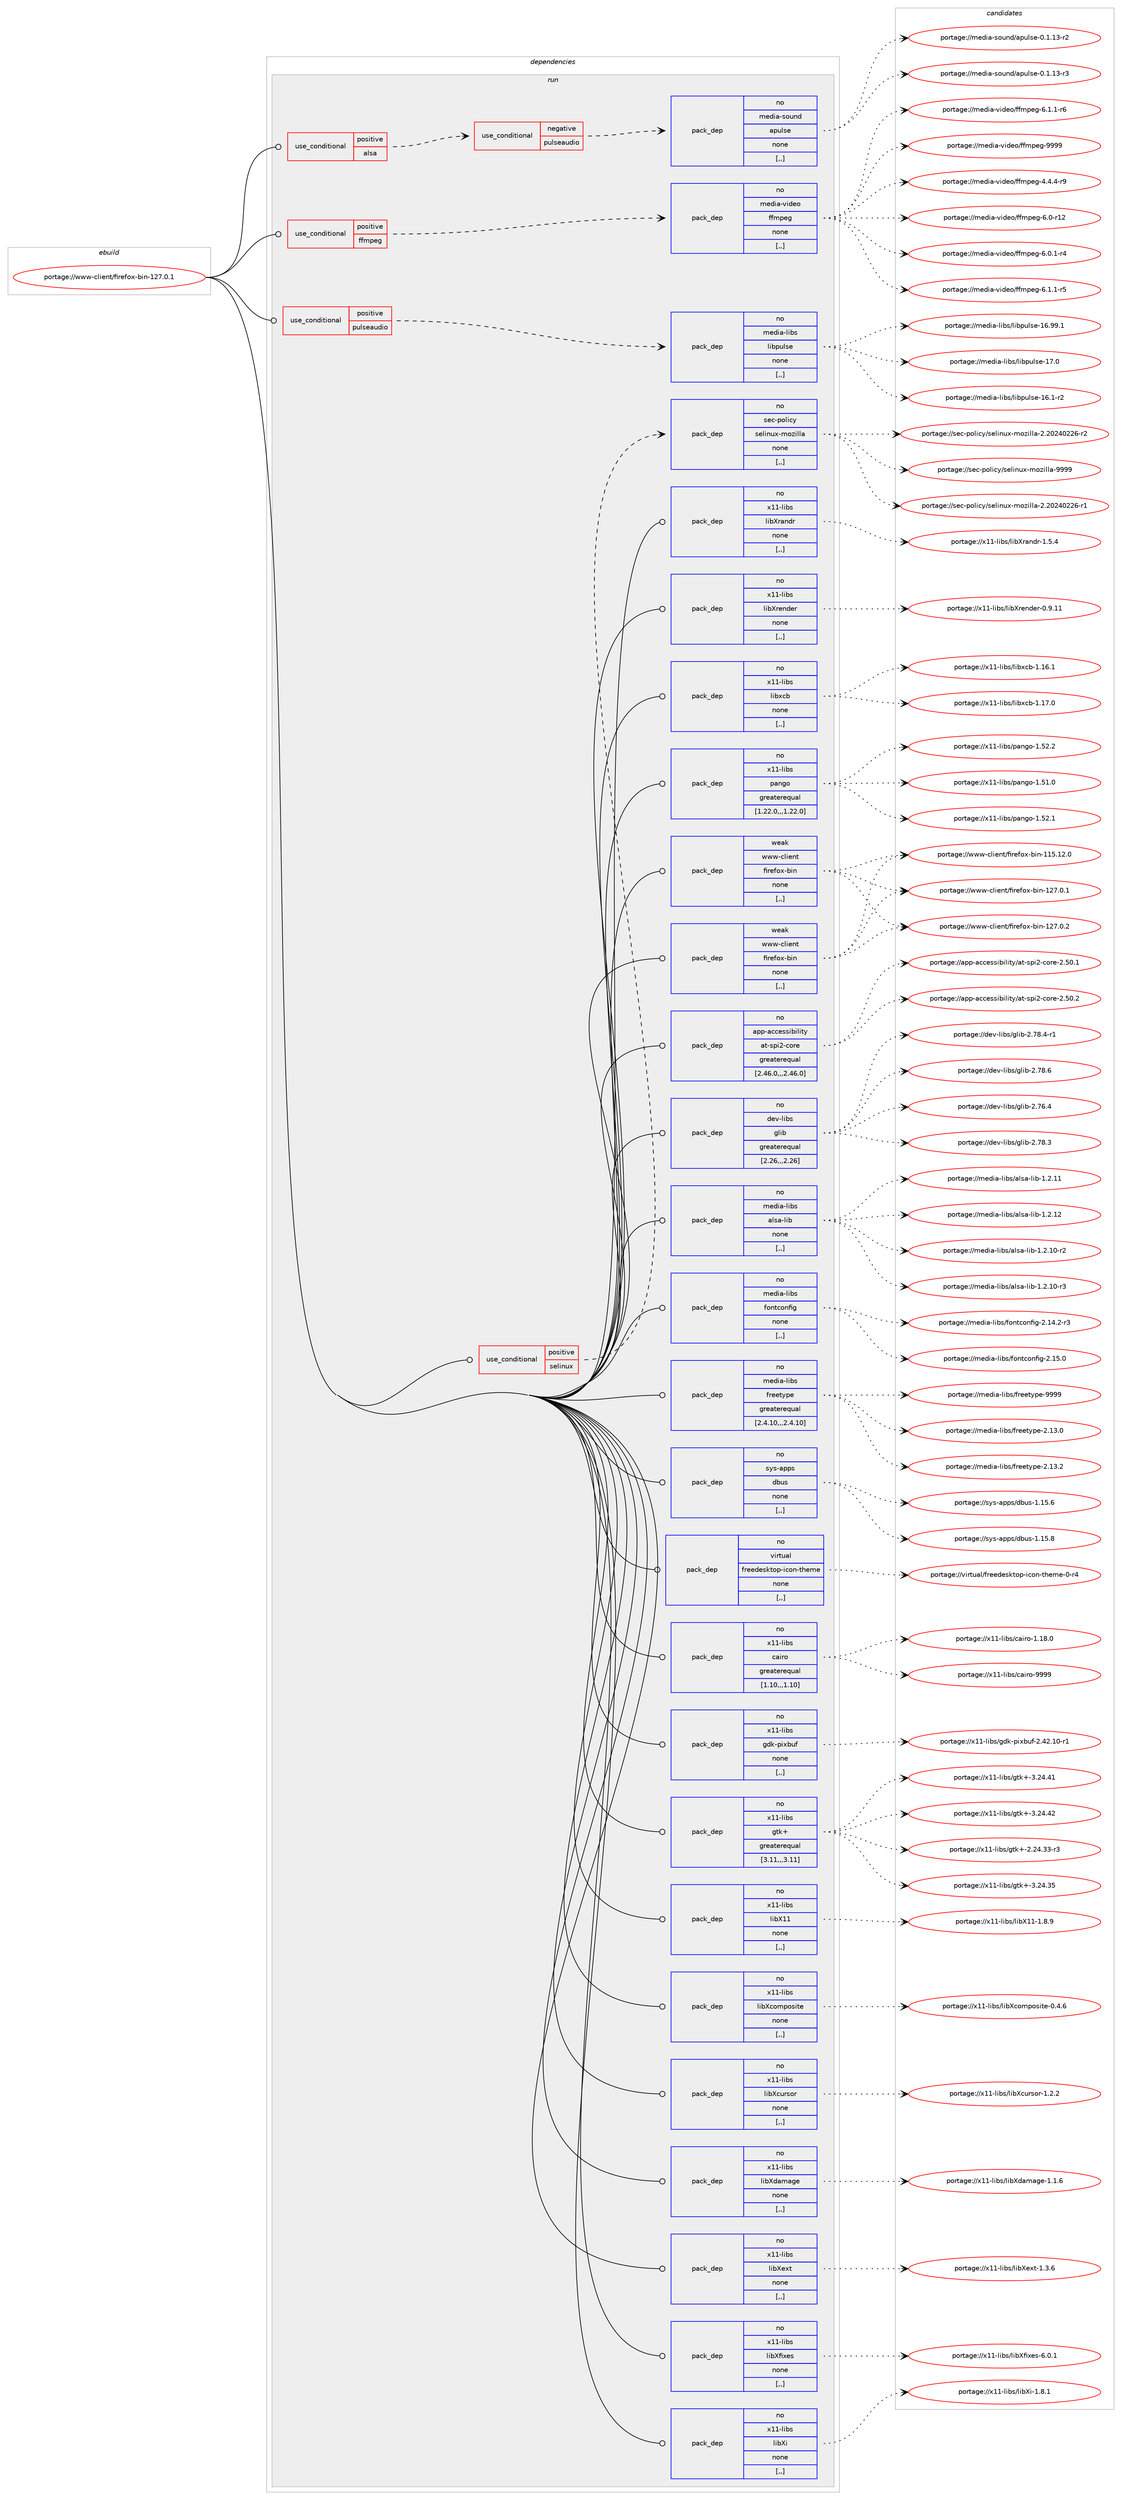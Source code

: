 digraph prolog {

# *************
# Graph options
# *************

newrank=true;
concentrate=true;
compound=true;
graph [rankdir=LR,fontname=Helvetica,fontsize=10,ranksep=1.5];#, ranksep=2.5, nodesep=0.2];
edge  [arrowhead=vee];
node  [fontname=Helvetica,fontsize=10];

# **********
# The ebuild
# **********

subgraph cluster_leftcol {
color=gray;
rank=same;
label=<<i>ebuild</i>>;
id [label="portage://www-client/firefox-bin-127.0.1", color=red, width=4, href="../www-client/firefox-bin-127.0.1.svg"];
}

# ****************
# The dependencies
# ****************

subgraph cluster_midcol {
color=gray;
label=<<i>dependencies</i>>;
subgraph cluster_compile {
fillcolor="#eeeeee";
style=filled;
label=<<i>compile</i>>;
}
subgraph cluster_compileandrun {
fillcolor="#eeeeee";
style=filled;
label=<<i>compile and run</i>>;
}
subgraph cluster_run {
fillcolor="#eeeeee";
style=filled;
label=<<i>run</i>>;
subgraph cond117131 {
dependency440439 [label=<<TABLE BORDER="0" CELLBORDER="1" CELLSPACING="0" CELLPADDING="4"><TR><TD ROWSPAN="3" CELLPADDING="10">use_conditional</TD></TR><TR><TD>positive</TD></TR><TR><TD>alsa</TD></TR></TABLE>>, shape=none, color=red];
subgraph cond117132 {
dependency440440 [label=<<TABLE BORDER="0" CELLBORDER="1" CELLSPACING="0" CELLPADDING="4"><TR><TD ROWSPAN="3" CELLPADDING="10">use_conditional</TD></TR><TR><TD>negative</TD></TR><TR><TD>pulseaudio</TD></TR></TABLE>>, shape=none, color=red];
subgraph pack320032 {
dependency440441 [label=<<TABLE BORDER="0" CELLBORDER="1" CELLSPACING="0" CELLPADDING="4" WIDTH="220"><TR><TD ROWSPAN="6" CELLPADDING="30">pack_dep</TD></TR><TR><TD WIDTH="110">no</TD></TR><TR><TD>media-sound</TD></TR><TR><TD>apulse</TD></TR><TR><TD>none</TD></TR><TR><TD>[,,]</TD></TR></TABLE>>, shape=none, color=blue];
}
dependency440440:e -> dependency440441:w [weight=20,style="dashed",arrowhead="vee"];
}
dependency440439:e -> dependency440440:w [weight=20,style="dashed",arrowhead="vee"];
}
id:e -> dependency440439:w [weight=20,style="solid",arrowhead="odot"];
subgraph cond117133 {
dependency440442 [label=<<TABLE BORDER="0" CELLBORDER="1" CELLSPACING="0" CELLPADDING="4"><TR><TD ROWSPAN="3" CELLPADDING="10">use_conditional</TD></TR><TR><TD>positive</TD></TR><TR><TD>ffmpeg</TD></TR></TABLE>>, shape=none, color=red];
subgraph pack320033 {
dependency440443 [label=<<TABLE BORDER="0" CELLBORDER="1" CELLSPACING="0" CELLPADDING="4" WIDTH="220"><TR><TD ROWSPAN="6" CELLPADDING="30">pack_dep</TD></TR><TR><TD WIDTH="110">no</TD></TR><TR><TD>media-video</TD></TR><TR><TD>ffmpeg</TD></TR><TR><TD>none</TD></TR><TR><TD>[,,]</TD></TR></TABLE>>, shape=none, color=blue];
}
dependency440442:e -> dependency440443:w [weight=20,style="dashed",arrowhead="vee"];
}
id:e -> dependency440442:w [weight=20,style="solid",arrowhead="odot"];
subgraph cond117134 {
dependency440444 [label=<<TABLE BORDER="0" CELLBORDER="1" CELLSPACING="0" CELLPADDING="4"><TR><TD ROWSPAN="3" CELLPADDING="10">use_conditional</TD></TR><TR><TD>positive</TD></TR><TR><TD>pulseaudio</TD></TR></TABLE>>, shape=none, color=red];
subgraph pack320034 {
dependency440445 [label=<<TABLE BORDER="0" CELLBORDER="1" CELLSPACING="0" CELLPADDING="4" WIDTH="220"><TR><TD ROWSPAN="6" CELLPADDING="30">pack_dep</TD></TR><TR><TD WIDTH="110">no</TD></TR><TR><TD>media-libs</TD></TR><TR><TD>libpulse</TD></TR><TR><TD>none</TD></TR><TR><TD>[,,]</TD></TR></TABLE>>, shape=none, color=blue];
}
dependency440444:e -> dependency440445:w [weight=20,style="dashed",arrowhead="vee"];
}
id:e -> dependency440444:w [weight=20,style="solid",arrowhead="odot"];
subgraph cond117135 {
dependency440446 [label=<<TABLE BORDER="0" CELLBORDER="1" CELLSPACING="0" CELLPADDING="4"><TR><TD ROWSPAN="3" CELLPADDING="10">use_conditional</TD></TR><TR><TD>positive</TD></TR><TR><TD>selinux</TD></TR></TABLE>>, shape=none, color=red];
subgraph pack320035 {
dependency440447 [label=<<TABLE BORDER="0" CELLBORDER="1" CELLSPACING="0" CELLPADDING="4" WIDTH="220"><TR><TD ROWSPAN="6" CELLPADDING="30">pack_dep</TD></TR><TR><TD WIDTH="110">no</TD></TR><TR><TD>sec-policy</TD></TR><TR><TD>selinux-mozilla</TD></TR><TR><TD>none</TD></TR><TR><TD>[,,]</TD></TR></TABLE>>, shape=none, color=blue];
}
dependency440446:e -> dependency440447:w [weight=20,style="dashed",arrowhead="vee"];
}
id:e -> dependency440446:w [weight=20,style="solid",arrowhead="odot"];
subgraph pack320036 {
dependency440448 [label=<<TABLE BORDER="0" CELLBORDER="1" CELLSPACING="0" CELLPADDING="4" WIDTH="220"><TR><TD ROWSPAN="6" CELLPADDING="30">pack_dep</TD></TR><TR><TD WIDTH="110">no</TD></TR><TR><TD>app-accessibility</TD></TR><TR><TD>at-spi2-core</TD></TR><TR><TD>greaterequal</TD></TR><TR><TD>[2.46.0,,,2.46.0]</TD></TR></TABLE>>, shape=none, color=blue];
}
id:e -> dependency440448:w [weight=20,style="solid",arrowhead="odot"];
subgraph pack320037 {
dependency440449 [label=<<TABLE BORDER="0" CELLBORDER="1" CELLSPACING="0" CELLPADDING="4" WIDTH="220"><TR><TD ROWSPAN="6" CELLPADDING="30">pack_dep</TD></TR><TR><TD WIDTH="110">no</TD></TR><TR><TD>dev-libs</TD></TR><TR><TD>glib</TD></TR><TR><TD>greaterequal</TD></TR><TR><TD>[2.26,,,2.26]</TD></TR></TABLE>>, shape=none, color=blue];
}
id:e -> dependency440449:w [weight=20,style="solid",arrowhead="odot"];
subgraph pack320038 {
dependency440450 [label=<<TABLE BORDER="0" CELLBORDER="1" CELLSPACING="0" CELLPADDING="4" WIDTH="220"><TR><TD ROWSPAN="6" CELLPADDING="30">pack_dep</TD></TR><TR><TD WIDTH="110">no</TD></TR><TR><TD>media-libs</TD></TR><TR><TD>alsa-lib</TD></TR><TR><TD>none</TD></TR><TR><TD>[,,]</TD></TR></TABLE>>, shape=none, color=blue];
}
id:e -> dependency440450:w [weight=20,style="solid",arrowhead="odot"];
subgraph pack320039 {
dependency440451 [label=<<TABLE BORDER="0" CELLBORDER="1" CELLSPACING="0" CELLPADDING="4" WIDTH="220"><TR><TD ROWSPAN="6" CELLPADDING="30">pack_dep</TD></TR><TR><TD WIDTH="110">no</TD></TR><TR><TD>media-libs</TD></TR><TR><TD>fontconfig</TD></TR><TR><TD>none</TD></TR><TR><TD>[,,]</TD></TR></TABLE>>, shape=none, color=blue];
}
id:e -> dependency440451:w [weight=20,style="solid",arrowhead="odot"];
subgraph pack320040 {
dependency440452 [label=<<TABLE BORDER="0" CELLBORDER="1" CELLSPACING="0" CELLPADDING="4" WIDTH="220"><TR><TD ROWSPAN="6" CELLPADDING="30">pack_dep</TD></TR><TR><TD WIDTH="110">no</TD></TR><TR><TD>media-libs</TD></TR><TR><TD>freetype</TD></TR><TR><TD>greaterequal</TD></TR><TR><TD>[2.4.10,,,2.4.10]</TD></TR></TABLE>>, shape=none, color=blue];
}
id:e -> dependency440452:w [weight=20,style="solid",arrowhead="odot"];
subgraph pack320041 {
dependency440453 [label=<<TABLE BORDER="0" CELLBORDER="1" CELLSPACING="0" CELLPADDING="4" WIDTH="220"><TR><TD ROWSPAN="6" CELLPADDING="30">pack_dep</TD></TR><TR><TD WIDTH="110">no</TD></TR><TR><TD>sys-apps</TD></TR><TR><TD>dbus</TD></TR><TR><TD>none</TD></TR><TR><TD>[,,]</TD></TR></TABLE>>, shape=none, color=blue];
}
id:e -> dependency440453:w [weight=20,style="solid",arrowhead="odot"];
subgraph pack320042 {
dependency440454 [label=<<TABLE BORDER="0" CELLBORDER="1" CELLSPACING="0" CELLPADDING="4" WIDTH="220"><TR><TD ROWSPAN="6" CELLPADDING="30">pack_dep</TD></TR><TR><TD WIDTH="110">no</TD></TR><TR><TD>virtual</TD></TR><TR><TD>freedesktop-icon-theme</TD></TR><TR><TD>none</TD></TR><TR><TD>[,,]</TD></TR></TABLE>>, shape=none, color=blue];
}
id:e -> dependency440454:w [weight=20,style="solid",arrowhead="odot"];
subgraph pack320043 {
dependency440455 [label=<<TABLE BORDER="0" CELLBORDER="1" CELLSPACING="0" CELLPADDING="4" WIDTH="220"><TR><TD ROWSPAN="6" CELLPADDING="30">pack_dep</TD></TR><TR><TD WIDTH="110">no</TD></TR><TR><TD>x11-libs</TD></TR><TR><TD>cairo</TD></TR><TR><TD>greaterequal</TD></TR><TR><TD>[1.10,,,1.10]</TD></TR></TABLE>>, shape=none, color=blue];
}
id:e -> dependency440455:w [weight=20,style="solid",arrowhead="odot"];
subgraph pack320044 {
dependency440456 [label=<<TABLE BORDER="0" CELLBORDER="1" CELLSPACING="0" CELLPADDING="4" WIDTH="220"><TR><TD ROWSPAN="6" CELLPADDING="30">pack_dep</TD></TR><TR><TD WIDTH="110">no</TD></TR><TR><TD>x11-libs</TD></TR><TR><TD>gdk-pixbuf</TD></TR><TR><TD>none</TD></TR><TR><TD>[,,]</TD></TR></TABLE>>, shape=none, color=blue];
}
id:e -> dependency440456:w [weight=20,style="solid",arrowhead="odot"];
subgraph pack320045 {
dependency440457 [label=<<TABLE BORDER="0" CELLBORDER="1" CELLSPACING="0" CELLPADDING="4" WIDTH="220"><TR><TD ROWSPAN="6" CELLPADDING="30">pack_dep</TD></TR><TR><TD WIDTH="110">no</TD></TR><TR><TD>x11-libs</TD></TR><TR><TD>gtk+</TD></TR><TR><TD>greaterequal</TD></TR><TR><TD>[3.11,,,3.11]</TD></TR></TABLE>>, shape=none, color=blue];
}
id:e -> dependency440457:w [weight=20,style="solid",arrowhead="odot"];
subgraph pack320046 {
dependency440458 [label=<<TABLE BORDER="0" CELLBORDER="1" CELLSPACING="0" CELLPADDING="4" WIDTH="220"><TR><TD ROWSPAN="6" CELLPADDING="30">pack_dep</TD></TR><TR><TD WIDTH="110">no</TD></TR><TR><TD>x11-libs</TD></TR><TR><TD>libX11</TD></TR><TR><TD>none</TD></TR><TR><TD>[,,]</TD></TR></TABLE>>, shape=none, color=blue];
}
id:e -> dependency440458:w [weight=20,style="solid",arrowhead="odot"];
subgraph pack320047 {
dependency440459 [label=<<TABLE BORDER="0" CELLBORDER="1" CELLSPACING="0" CELLPADDING="4" WIDTH="220"><TR><TD ROWSPAN="6" CELLPADDING="30">pack_dep</TD></TR><TR><TD WIDTH="110">no</TD></TR><TR><TD>x11-libs</TD></TR><TR><TD>libXcomposite</TD></TR><TR><TD>none</TD></TR><TR><TD>[,,]</TD></TR></TABLE>>, shape=none, color=blue];
}
id:e -> dependency440459:w [weight=20,style="solid",arrowhead="odot"];
subgraph pack320048 {
dependency440460 [label=<<TABLE BORDER="0" CELLBORDER="1" CELLSPACING="0" CELLPADDING="4" WIDTH="220"><TR><TD ROWSPAN="6" CELLPADDING="30">pack_dep</TD></TR><TR><TD WIDTH="110">no</TD></TR><TR><TD>x11-libs</TD></TR><TR><TD>libXcursor</TD></TR><TR><TD>none</TD></TR><TR><TD>[,,]</TD></TR></TABLE>>, shape=none, color=blue];
}
id:e -> dependency440460:w [weight=20,style="solid",arrowhead="odot"];
subgraph pack320049 {
dependency440461 [label=<<TABLE BORDER="0" CELLBORDER="1" CELLSPACING="0" CELLPADDING="4" WIDTH="220"><TR><TD ROWSPAN="6" CELLPADDING="30">pack_dep</TD></TR><TR><TD WIDTH="110">no</TD></TR><TR><TD>x11-libs</TD></TR><TR><TD>libXdamage</TD></TR><TR><TD>none</TD></TR><TR><TD>[,,]</TD></TR></TABLE>>, shape=none, color=blue];
}
id:e -> dependency440461:w [weight=20,style="solid",arrowhead="odot"];
subgraph pack320050 {
dependency440462 [label=<<TABLE BORDER="0" CELLBORDER="1" CELLSPACING="0" CELLPADDING="4" WIDTH="220"><TR><TD ROWSPAN="6" CELLPADDING="30">pack_dep</TD></TR><TR><TD WIDTH="110">no</TD></TR><TR><TD>x11-libs</TD></TR><TR><TD>libXext</TD></TR><TR><TD>none</TD></TR><TR><TD>[,,]</TD></TR></TABLE>>, shape=none, color=blue];
}
id:e -> dependency440462:w [weight=20,style="solid",arrowhead="odot"];
subgraph pack320051 {
dependency440463 [label=<<TABLE BORDER="0" CELLBORDER="1" CELLSPACING="0" CELLPADDING="4" WIDTH="220"><TR><TD ROWSPAN="6" CELLPADDING="30">pack_dep</TD></TR><TR><TD WIDTH="110">no</TD></TR><TR><TD>x11-libs</TD></TR><TR><TD>libXfixes</TD></TR><TR><TD>none</TD></TR><TR><TD>[,,]</TD></TR></TABLE>>, shape=none, color=blue];
}
id:e -> dependency440463:w [weight=20,style="solid",arrowhead="odot"];
subgraph pack320052 {
dependency440464 [label=<<TABLE BORDER="0" CELLBORDER="1" CELLSPACING="0" CELLPADDING="4" WIDTH="220"><TR><TD ROWSPAN="6" CELLPADDING="30">pack_dep</TD></TR><TR><TD WIDTH="110">no</TD></TR><TR><TD>x11-libs</TD></TR><TR><TD>libXi</TD></TR><TR><TD>none</TD></TR><TR><TD>[,,]</TD></TR></TABLE>>, shape=none, color=blue];
}
id:e -> dependency440464:w [weight=20,style="solid",arrowhead="odot"];
subgraph pack320053 {
dependency440465 [label=<<TABLE BORDER="0" CELLBORDER="1" CELLSPACING="0" CELLPADDING="4" WIDTH="220"><TR><TD ROWSPAN="6" CELLPADDING="30">pack_dep</TD></TR><TR><TD WIDTH="110">no</TD></TR><TR><TD>x11-libs</TD></TR><TR><TD>libXrandr</TD></TR><TR><TD>none</TD></TR><TR><TD>[,,]</TD></TR></TABLE>>, shape=none, color=blue];
}
id:e -> dependency440465:w [weight=20,style="solid",arrowhead="odot"];
subgraph pack320054 {
dependency440466 [label=<<TABLE BORDER="0" CELLBORDER="1" CELLSPACING="0" CELLPADDING="4" WIDTH="220"><TR><TD ROWSPAN="6" CELLPADDING="30">pack_dep</TD></TR><TR><TD WIDTH="110">no</TD></TR><TR><TD>x11-libs</TD></TR><TR><TD>libXrender</TD></TR><TR><TD>none</TD></TR><TR><TD>[,,]</TD></TR></TABLE>>, shape=none, color=blue];
}
id:e -> dependency440466:w [weight=20,style="solid",arrowhead="odot"];
subgraph pack320055 {
dependency440467 [label=<<TABLE BORDER="0" CELLBORDER="1" CELLSPACING="0" CELLPADDING="4" WIDTH="220"><TR><TD ROWSPAN="6" CELLPADDING="30">pack_dep</TD></TR><TR><TD WIDTH="110">no</TD></TR><TR><TD>x11-libs</TD></TR><TR><TD>libxcb</TD></TR><TR><TD>none</TD></TR><TR><TD>[,,]</TD></TR></TABLE>>, shape=none, color=blue];
}
id:e -> dependency440467:w [weight=20,style="solid",arrowhead="odot"];
subgraph pack320056 {
dependency440468 [label=<<TABLE BORDER="0" CELLBORDER="1" CELLSPACING="0" CELLPADDING="4" WIDTH="220"><TR><TD ROWSPAN="6" CELLPADDING="30">pack_dep</TD></TR><TR><TD WIDTH="110">no</TD></TR><TR><TD>x11-libs</TD></TR><TR><TD>pango</TD></TR><TR><TD>greaterequal</TD></TR><TR><TD>[1.22.0,,,1.22.0]</TD></TR></TABLE>>, shape=none, color=blue];
}
id:e -> dependency440468:w [weight=20,style="solid",arrowhead="odot"];
subgraph pack320057 {
dependency440469 [label=<<TABLE BORDER="0" CELLBORDER="1" CELLSPACING="0" CELLPADDING="4" WIDTH="220"><TR><TD ROWSPAN="6" CELLPADDING="30">pack_dep</TD></TR><TR><TD WIDTH="110">weak</TD></TR><TR><TD>www-client</TD></TR><TR><TD>firefox-bin</TD></TR><TR><TD>none</TD></TR><TR><TD>[,,]</TD></TR></TABLE>>, shape=none, color=blue];
}
id:e -> dependency440469:w [weight=20,style="solid",arrowhead="odot"];
subgraph pack320058 {
dependency440470 [label=<<TABLE BORDER="0" CELLBORDER="1" CELLSPACING="0" CELLPADDING="4" WIDTH="220"><TR><TD ROWSPAN="6" CELLPADDING="30">pack_dep</TD></TR><TR><TD WIDTH="110">weak</TD></TR><TR><TD>www-client</TD></TR><TR><TD>firefox-bin</TD></TR><TR><TD>none</TD></TR><TR><TD>[,,]</TD></TR></TABLE>>, shape=none, color=blue];
}
id:e -> dependency440470:w [weight=20,style="solid",arrowhead="odot"];
}
}

# **************
# The candidates
# **************

subgraph cluster_choices {
rank=same;
color=gray;
label=<<i>candidates</i>>;

subgraph choice320032 {
color=black;
nodesep=1;
choice10910110010597451151111171101004797112117108115101454846494649514511450 [label="portage://media-sound/apulse-0.1.13-r2", color=red, width=4,href="../media-sound/apulse-0.1.13-r2.svg"];
choice10910110010597451151111171101004797112117108115101454846494649514511451 [label="portage://media-sound/apulse-0.1.13-r3", color=red, width=4,href="../media-sound/apulse-0.1.13-r3.svg"];
dependency440441:e -> choice10910110010597451151111171101004797112117108115101454846494649514511450:w [style=dotted,weight="100"];
dependency440441:e -> choice10910110010597451151111171101004797112117108115101454846494649514511451:w [style=dotted,weight="100"];
}
subgraph choice320033 {
color=black;
nodesep=1;
choice1091011001059745118105100101111471021021091121011034552465246524511457 [label="portage://media-video/ffmpeg-4.4.4-r9", color=red, width=4,href="../media-video/ffmpeg-4.4.4-r9.svg"];
choice10910110010597451181051001011114710210210911210110345544648451144950 [label="portage://media-video/ffmpeg-6.0-r12", color=red, width=4,href="../media-video/ffmpeg-6.0-r12.svg"];
choice1091011001059745118105100101111471021021091121011034554464846494511452 [label="portage://media-video/ffmpeg-6.0.1-r4", color=red, width=4,href="../media-video/ffmpeg-6.0.1-r4.svg"];
choice1091011001059745118105100101111471021021091121011034554464946494511453 [label="portage://media-video/ffmpeg-6.1.1-r5", color=red, width=4,href="../media-video/ffmpeg-6.1.1-r5.svg"];
choice1091011001059745118105100101111471021021091121011034554464946494511454 [label="portage://media-video/ffmpeg-6.1.1-r6", color=red, width=4,href="../media-video/ffmpeg-6.1.1-r6.svg"];
choice1091011001059745118105100101111471021021091121011034557575757 [label="portage://media-video/ffmpeg-9999", color=red, width=4,href="../media-video/ffmpeg-9999.svg"];
dependency440443:e -> choice1091011001059745118105100101111471021021091121011034552465246524511457:w [style=dotted,weight="100"];
dependency440443:e -> choice10910110010597451181051001011114710210210911210110345544648451144950:w [style=dotted,weight="100"];
dependency440443:e -> choice1091011001059745118105100101111471021021091121011034554464846494511452:w [style=dotted,weight="100"];
dependency440443:e -> choice1091011001059745118105100101111471021021091121011034554464946494511453:w [style=dotted,weight="100"];
dependency440443:e -> choice1091011001059745118105100101111471021021091121011034554464946494511454:w [style=dotted,weight="100"];
dependency440443:e -> choice1091011001059745118105100101111471021021091121011034557575757:w [style=dotted,weight="100"];
}
subgraph choice320034 {
color=black;
nodesep=1;
choice109101100105974510810598115471081059811211710811510145495446494511450 [label="portage://media-libs/libpulse-16.1-r2", color=red, width=4,href="../media-libs/libpulse-16.1-r2.svg"];
choice10910110010597451081059811547108105981121171081151014549544657574649 [label="portage://media-libs/libpulse-16.99.1", color=red, width=4,href="../media-libs/libpulse-16.99.1.svg"];
choice10910110010597451081059811547108105981121171081151014549554648 [label="portage://media-libs/libpulse-17.0", color=red, width=4,href="../media-libs/libpulse-17.0.svg"];
dependency440445:e -> choice109101100105974510810598115471081059811211710811510145495446494511450:w [style=dotted,weight="100"];
dependency440445:e -> choice10910110010597451081059811547108105981121171081151014549544657574649:w [style=dotted,weight="100"];
dependency440445:e -> choice10910110010597451081059811547108105981121171081151014549554648:w [style=dotted,weight="100"];
}
subgraph choice320035 {
color=black;
nodesep=1;
choice11510199451121111081059912147115101108105110117120451091111221051081089745504650485052485050544511449 [label="portage://sec-policy/selinux-mozilla-2.20240226-r1", color=red, width=4,href="../sec-policy/selinux-mozilla-2.20240226-r1.svg"];
choice11510199451121111081059912147115101108105110117120451091111221051081089745504650485052485050544511450 [label="portage://sec-policy/selinux-mozilla-2.20240226-r2", color=red, width=4,href="../sec-policy/selinux-mozilla-2.20240226-r2.svg"];
choice1151019945112111108105991214711510110810511011712045109111122105108108974557575757 [label="portage://sec-policy/selinux-mozilla-9999", color=red, width=4,href="../sec-policy/selinux-mozilla-9999.svg"];
dependency440447:e -> choice11510199451121111081059912147115101108105110117120451091111221051081089745504650485052485050544511449:w [style=dotted,weight="100"];
dependency440447:e -> choice11510199451121111081059912147115101108105110117120451091111221051081089745504650485052485050544511450:w [style=dotted,weight="100"];
dependency440447:e -> choice1151019945112111108105991214711510110810511011712045109111122105108108974557575757:w [style=dotted,weight="100"];
}
subgraph choice320036 {
color=black;
nodesep=1;
choice97112112459799991011151151059810510810511612147971164511511210550459911111410145504653484649 [label="portage://app-accessibility/at-spi2-core-2.50.1", color=red, width=4,href="../app-accessibility/at-spi2-core-2.50.1.svg"];
choice97112112459799991011151151059810510810511612147971164511511210550459911111410145504653484650 [label="portage://app-accessibility/at-spi2-core-2.50.2", color=red, width=4,href="../app-accessibility/at-spi2-core-2.50.2.svg"];
dependency440448:e -> choice97112112459799991011151151059810510810511612147971164511511210550459911111410145504653484649:w [style=dotted,weight="100"];
dependency440448:e -> choice97112112459799991011151151059810510810511612147971164511511210550459911111410145504653484650:w [style=dotted,weight="100"];
}
subgraph choice320037 {
color=black;
nodesep=1;
choice1001011184510810598115471031081059845504655544652 [label="portage://dev-libs/glib-2.76.4", color=red, width=4,href="../dev-libs/glib-2.76.4.svg"];
choice1001011184510810598115471031081059845504655564651 [label="portage://dev-libs/glib-2.78.3", color=red, width=4,href="../dev-libs/glib-2.78.3.svg"];
choice10010111845108105981154710310810598455046555646524511449 [label="portage://dev-libs/glib-2.78.4-r1", color=red, width=4,href="../dev-libs/glib-2.78.4-r1.svg"];
choice1001011184510810598115471031081059845504655564654 [label="portage://dev-libs/glib-2.78.6", color=red, width=4,href="../dev-libs/glib-2.78.6.svg"];
dependency440449:e -> choice1001011184510810598115471031081059845504655544652:w [style=dotted,weight="100"];
dependency440449:e -> choice1001011184510810598115471031081059845504655564651:w [style=dotted,weight="100"];
dependency440449:e -> choice10010111845108105981154710310810598455046555646524511449:w [style=dotted,weight="100"];
dependency440449:e -> choice1001011184510810598115471031081059845504655564654:w [style=dotted,weight="100"];
}
subgraph choice320038 {
color=black;
nodesep=1;
choice1091011001059745108105981154797108115974510810598454946504649484511450 [label="portage://media-libs/alsa-lib-1.2.10-r2", color=red, width=4,href="../media-libs/alsa-lib-1.2.10-r2.svg"];
choice1091011001059745108105981154797108115974510810598454946504649484511451 [label="portage://media-libs/alsa-lib-1.2.10-r3", color=red, width=4,href="../media-libs/alsa-lib-1.2.10-r3.svg"];
choice109101100105974510810598115479710811597451081059845494650464949 [label="portage://media-libs/alsa-lib-1.2.11", color=red, width=4,href="../media-libs/alsa-lib-1.2.11.svg"];
choice109101100105974510810598115479710811597451081059845494650464950 [label="portage://media-libs/alsa-lib-1.2.12", color=red, width=4,href="../media-libs/alsa-lib-1.2.12.svg"];
dependency440450:e -> choice1091011001059745108105981154797108115974510810598454946504649484511450:w [style=dotted,weight="100"];
dependency440450:e -> choice1091011001059745108105981154797108115974510810598454946504649484511451:w [style=dotted,weight="100"];
dependency440450:e -> choice109101100105974510810598115479710811597451081059845494650464949:w [style=dotted,weight="100"];
dependency440450:e -> choice109101100105974510810598115479710811597451081059845494650464950:w [style=dotted,weight="100"];
}
subgraph choice320039 {
color=black;
nodesep=1;
choice1091011001059745108105981154710211111011699111110102105103455046495246504511451 [label="portage://media-libs/fontconfig-2.14.2-r3", color=red, width=4,href="../media-libs/fontconfig-2.14.2-r3.svg"];
choice109101100105974510810598115471021111101169911111010210510345504649534648 [label="portage://media-libs/fontconfig-2.15.0", color=red, width=4,href="../media-libs/fontconfig-2.15.0.svg"];
dependency440451:e -> choice1091011001059745108105981154710211111011699111110102105103455046495246504511451:w [style=dotted,weight="100"];
dependency440451:e -> choice109101100105974510810598115471021111101169911111010210510345504649534648:w [style=dotted,weight="100"];
}
subgraph choice320040 {
color=black;
nodesep=1;
choice1091011001059745108105981154710211410110111612111210145504649514648 [label="portage://media-libs/freetype-2.13.0", color=red, width=4,href="../media-libs/freetype-2.13.0.svg"];
choice1091011001059745108105981154710211410110111612111210145504649514650 [label="portage://media-libs/freetype-2.13.2", color=red, width=4,href="../media-libs/freetype-2.13.2.svg"];
choice109101100105974510810598115471021141011011161211121014557575757 [label="portage://media-libs/freetype-9999", color=red, width=4,href="../media-libs/freetype-9999.svg"];
dependency440452:e -> choice1091011001059745108105981154710211410110111612111210145504649514648:w [style=dotted,weight="100"];
dependency440452:e -> choice1091011001059745108105981154710211410110111612111210145504649514650:w [style=dotted,weight="100"];
dependency440452:e -> choice109101100105974510810598115471021141011011161211121014557575757:w [style=dotted,weight="100"];
}
subgraph choice320041 {
color=black;
nodesep=1;
choice1151211154597112112115471009811711545494649534654 [label="portage://sys-apps/dbus-1.15.6", color=red, width=4,href="../sys-apps/dbus-1.15.6.svg"];
choice1151211154597112112115471009811711545494649534656 [label="portage://sys-apps/dbus-1.15.8", color=red, width=4,href="../sys-apps/dbus-1.15.8.svg"];
dependency440453:e -> choice1151211154597112112115471009811711545494649534654:w [style=dotted,weight="100"];
dependency440453:e -> choice1151211154597112112115471009811711545494649534656:w [style=dotted,weight="100"];
}
subgraph choice320042 {
color=black;
nodesep=1;
choice118105114116117971084710211410110110010111510711611111245105991111104511610410110910145484511452 [label="portage://virtual/freedesktop-icon-theme-0-r4", color=red, width=4,href="../virtual/freedesktop-icon-theme-0-r4.svg"];
dependency440454:e -> choice118105114116117971084710211410110110010111510711611111245105991111104511610410110910145484511452:w [style=dotted,weight="100"];
}
subgraph choice320043 {
color=black;
nodesep=1;
choice1204949451081059811547999710511411145494649564648 [label="portage://x11-libs/cairo-1.18.0", color=red, width=4,href="../x11-libs/cairo-1.18.0.svg"];
choice120494945108105981154799971051141114557575757 [label="portage://x11-libs/cairo-9999", color=red, width=4,href="../x11-libs/cairo-9999.svg"];
dependency440455:e -> choice1204949451081059811547999710511411145494649564648:w [style=dotted,weight="100"];
dependency440455:e -> choice120494945108105981154799971051141114557575757:w [style=dotted,weight="100"];
}
subgraph choice320044 {
color=black;
nodesep=1;
choice1204949451081059811547103100107451121051209811710245504652504649484511449 [label="portage://x11-libs/gdk-pixbuf-2.42.10-r1", color=red, width=4,href="../x11-libs/gdk-pixbuf-2.42.10-r1.svg"];
dependency440456:e -> choice1204949451081059811547103100107451121051209811710245504652504649484511449:w [style=dotted,weight="100"];
}
subgraph choice320045 {
color=black;
nodesep=1;
choice12049494510810598115471031161074345504650524651514511451 [label="portage://x11-libs/gtk+-2.24.33-r3", color=red, width=4,href="../x11-libs/gtk+-2.24.33-r3.svg"];
choice1204949451081059811547103116107434551465052465153 [label="portage://x11-libs/gtk+-3.24.35", color=red, width=4,href="../x11-libs/gtk+-3.24.35.svg"];
choice1204949451081059811547103116107434551465052465249 [label="portage://x11-libs/gtk+-3.24.41", color=red, width=4,href="../x11-libs/gtk+-3.24.41.svg"];
choice1204949451081059811547103116107434551465052465250 [label="portage://x11-libs/gtk+-3.24.42", color=red, width=4,href="../x11-libs/gtk+-3.24.42.svg"];
dependency440457:e -> choice12049494510810598115471031161074345504650524651514511451:w [style=dotted,weight="100"];
dependency440457:e -> choice1204949451081059811547103116107434551465052465153:w [style=dotted,weight="100"];
dependency440457:e -> choice1204949451081059811547103116107434551465052465249:w [style=dotted,weight="100"];
dependency440457:e -> choice1204949451081059811547103116107434551465052465250:w [style=dotted,weight="100"];
}
subgraph choice320046 {
color=black;
nodesep=1;
choice120494945108105981154710810598884949454946564657 [label="portage://x11-libs/libX11-1.8.9", color=red, width=4,href="../x11-libs/libX11-1.8.9.svg"];
dependency440458:e -> choice120494945108105981154710810598884949454946564657:w [style=dotted,weight="100"];
}
subgraph choice320047 {
color=black;
nodesep=1;
choice1204949451081059811547108105988899111109112111115105116101454846524654 [label="portage://x11-libs/libXcomposite-0.4.6", color=red, width=4,href="../x11-libs/libXcomposite-0.4.6.svg"];
dependency440459:e -> choice1204949451081059811547108105988899111109112111115105116101454846524654:w [style=dotted,weight="100"];
}
subgraph choice320048 {
color=black;
nodesep=1;
choice1204949451081059811547108105988899117114115111114454946504650 [label="portage://x11-libs/libXcursor-1.2.2", color=red, width=4,href="../x11-libs/libXcursor-1.2.2.svg"];
dependency440460:e -> choice1204949451081059811547108105988899117114115111114454946504650:w [style=dotted,weight="100"];
}
subgraph choice320049 {
color=black;
nodesep=1;
choice120494945108105981154710810598881009710997103101454946494654 [label="portage://x11-libs/libXdamage-1.1.6", color=red, width=4,href="../x11-libs/libXdamage-1.1.6.svg"];
dependency440461:e -> choice120494945108105981154710810598881009710997103101454946494654:w [style=dotted,weight="100"];
}
subgraph choice320050 {
color=black;
nodesep=1;
choice12049494510810598115471081059888101120116454946514654 [label="portage://x11-libs/libXext-1.3.6", color=red, width=4,href="../x11-libs/libXext-1.3.6.svg"];
dependency440462:e -> choice12049494510810598115471081059888101120116454946514654:w [style=dotted,weight="100"];
}
subgraph choice320051 {
color=black;
nodesep=1;
choice12049494510810598115471081059888102105120101115455446484649 [label="portage://x11-libs/libXfixes-6.0.1", color=red, width=4,href="../x11-libs/libXfixes-6.0.1.svg"];
dependency440463:e -> choice12049494510810598115471081059888102105120101115455446484649:w [style=dotted,weight="100"];
}
subgraph choice320052 {
color=black;
nodesep=1;
choice12049494510810598115471081059888105454946564649 [label="portage://x11-libs/libXi-1.8.1", color=red, width=4,href="../x11-libs/libXi-1.8.1.svg"];
dependency440464:e -> choice12049494510810598115471081059888105454946564649:w [style=dotted,weight="100"];
}
subgraph choice320053 {
color=black;
nodesep=1;
choice1204949451081059811547108105988811497110100114454946534652 [label="portage://x11-libs/libXrandr-1.5.4", color=red, width=4,href="../x11-libs/libXrandr-1.5.4.svg"];
dependency440465:e -> choice1204949451081059811547108105988811497110100114454946534652:w [style=dotted,weight="100"];
}
subgraph choice320054 {
color=black;
nodesep=1;
choice1204949451081059811547108105988811410111010010111445484657464949 [label="portage://x11-libs/libXrender-0.9.11", color=red, width=4,href="../x11-libs/libXrender-0.9.11.svg"];
dependency440466:e -> choice1204949451081059811547108105988811410111010010111445484657464949:w [style=dotted,weight="100"];
}
subgraph choice320055 {
color=black;
nodesep=1;
choice120494945108105981154710810598120999845494649544649 [label="portage://x11-libs/libxcb-1.16.1", color=red, width=4,href="../x11-libs/libxcb-1.16.1.svg"];
choice120494945108105981154710810598120999845494649554648 [label="portage://x11-libs/libxcb-1.17.0", color=red, width=4,href="../x11-libs/libxcb-1.17.0.svg"];
dependency440467:e -> choice120494945108105981154710810598120999845494649544649:w [style=dotted,weight="100"];
dependency440467:e -> choice120494945108105981154710810598120999845494649554648:w [style=dotted,weight="100"];
}
subgraph choice320056 {
color=black;
nodesep=1;
choice12049494510810598115471129711010311145494653494648 [label="portage://x11-libs/pango-1.51.0", color=red, width=4,href="../x11-libs/pango-1.51.0.svg"];
choice12049494510810598115471129711010311145494653504649 [label="portage://x11-libs/pango-1.52.1", color=red, width=4,href="../x11-libs/pango-1.52.1.svg"];
choice12049494510810598115471129711010311145494653504650 [label="portage://x11-libs/pango-1.52.2", color=red, width=4,href="../x11-libs/pango-1.52.2.svg"];
dependency440468:e -> choice12049494510810598115471129711010311145494653494648:w [style=dotted,weight="100"];
dependency440468:e -> choice12049494510810598115471129711010311145494653504649:w [style=dotted,weight="100"];
dependency440468:e -> choice12049494510810598115471129711010311145494653504650:w [style=dotted,weight="100"];
}
subgraph choice320057 {
color=black;
nodesep=1;
choice1191191194599108105101110116471021051141011021111204598105110454949534649504648 [label="portage://www-client/firefox-bin-115.12.0", color=red, width=4,href="../www-client/firefox-bin-115.12.0.svg"];
choice11911911945991081051011101164710210511410110211112045981051104549505546484649 [label="portage://www-client/firefox-bin-127.0.1", color=red, width=4,href="../www-client/firefox-bin-127.0.1.svg"];
choice11911911945991081051011101164710210511410110211112045981051104549505546484650 [label="portage://www-client/firefox-bin-127.0.2", color=red, width=4,href="../www-client/firefox-bin-127.0.2.svg"];
dependency440469:e -> choice1191191194599108105101110116471021051141011021111204598105110454949534649504648:w [style=dotted,weight="100"];
dependency440469:e -> choice11911911945991081051011101164710210511410110211112045981051104549505546484649:w [style=dotted,weight="100"];
dependency440469:e -> choice11911911945991081051011101164710210511410110211112045981051104549505546484650:w [style=dotted,weight="100"];
}
subgraph choice320058 {
color=black;
nodesep=1;
choice1191191194599108105101110116471021051141011021111204598105110454949534649504648 [label="portage://www-client/firefox-bin-115.12.0", color=red, width=4,href="../www-client/firefox-bin-115.12.0.svg"];
choice11911911945991081051011101164710210511410110211112045981051104549505546484649 [label="portage://www-client/firefox-bin-127.0.1", color=red, width=4,href="../www-client/firefox-bin-127.0.1.svg"];
choice11911911945991081051011101164710210511410110211112045981051104549505546484650 [label="portage://www-client/firefox-bin-127.0.2", color=red, width=4,href="../www-client/firefox-bin-127.0.2.svg"];
dependency440470:e -> choice1191191194599108105101110116471021051141011021111204598105110454949534649504648:w [style=dotted,weight="100"];
dependency440470:e -> choice11911911945991081051011101164710210511410110211112045981051104549505546484649:w [style=dotted,weight="100"];
dependency440470:e -> choice11911911945991081051011101164710210511410110211112045981051104549505546484650:w [style=dotted,weight="100"];
}
}

}
